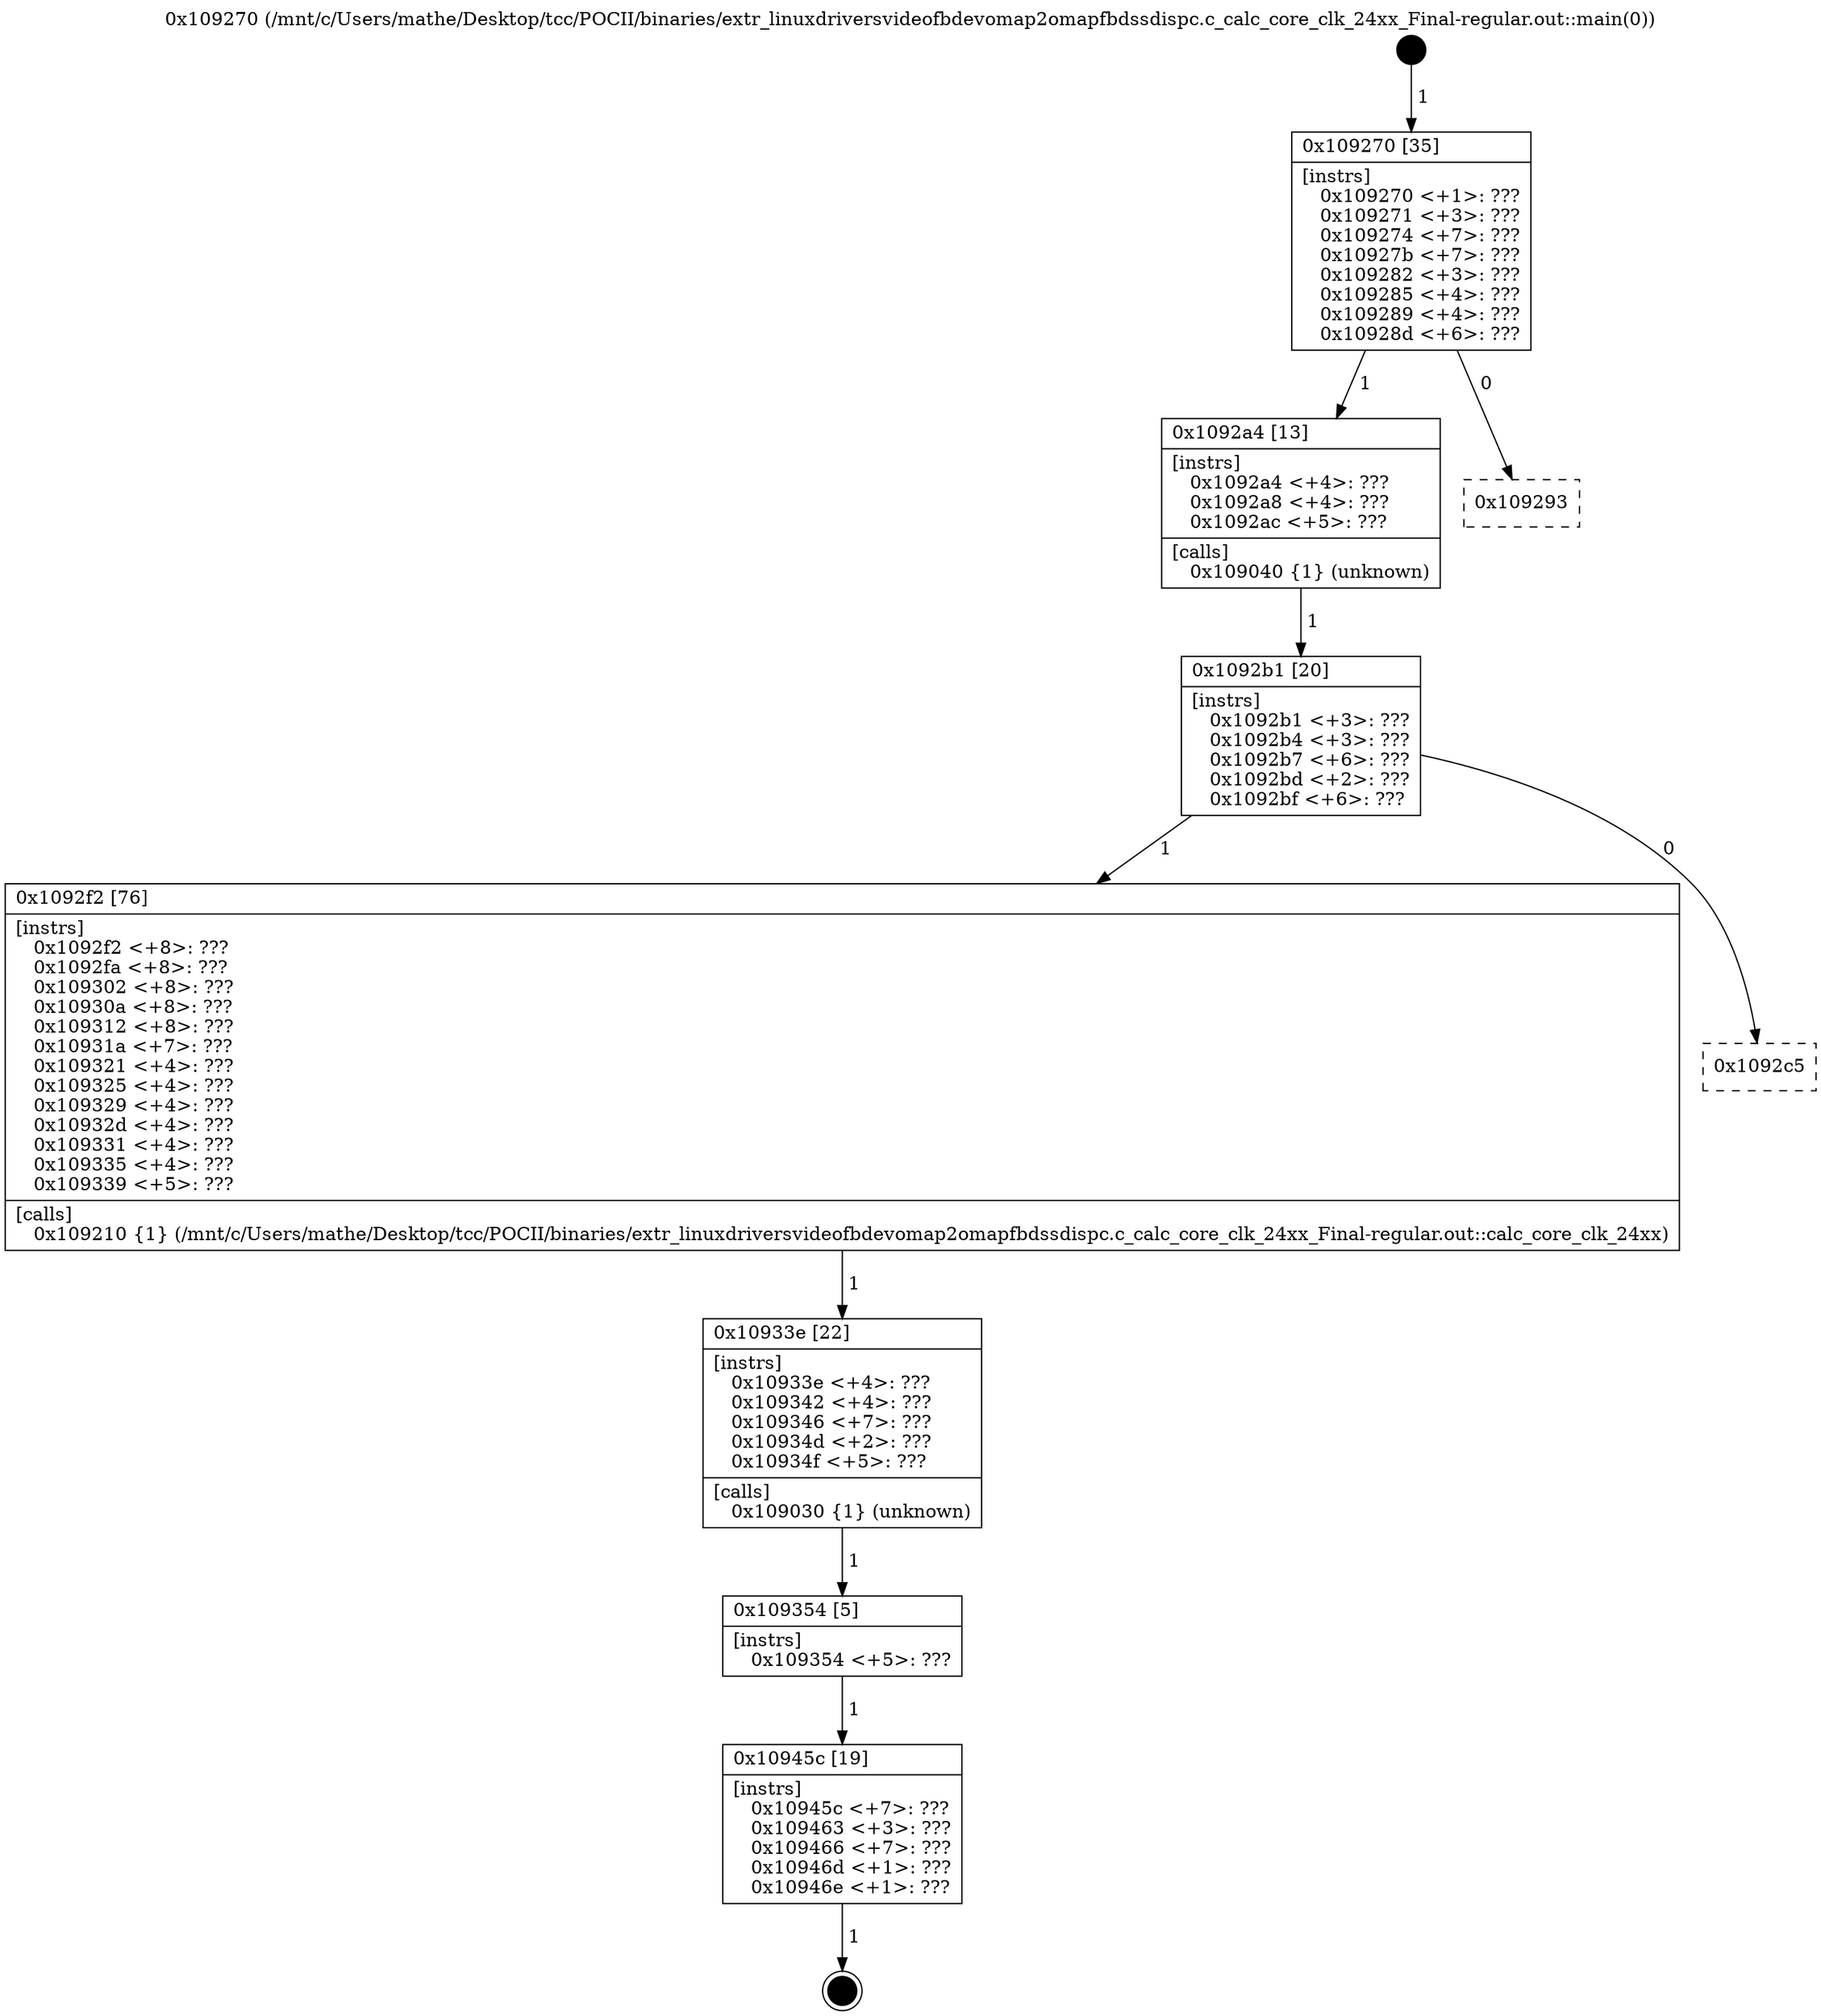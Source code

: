 digraph "0x109270" {
  label = "0x109270 (/mnt/c/Users/mathe/Desktop/tcc/POCII/binaries/extr_linuxdriversvideofbdevomap2omapfbdssdispc.c_calc_core_clk_24xx_Final-regular.out::main(0))"
  labelloc = "t"
  node[shape=record]

  Entry [label="",width=0.3,height=0.3,shape=circle,fillcolor=black,style=filled]
  "0x109270" [label="{
     0x109270 [35]\l
     | [instrs]\l
     &nbsp;&nbsp;0x109270 \<+1\>: ???\l
     &nbsp;&nbsp;0x109271 \<+3\>: ???\l
     &nbsp;&nbsp;0x109274 \<+7\>: ???\l
     &nbsp;&nbsp;0x10927b \<+7\>: ???\l
     &nbsp;&nbsp;0x109282 \<+3\>: ???\l
     &nbsp;&nbsp;0x109285 \<+4\>: ???\l
     &nbsp;&nbsp;0x109289 \<+4\>: ???\l
     &nbsp;&nbsp;0x10928d \<+6\>: ???\l
  }"]
  "0x1092a4" [label="{
     0x1092a4 [13]\l
     | [instrs]\l
     &nbsp;&nbsp;0x1092a4 \<+4\>: ???\l
     &nbsp;&nbsp;0x1092a8 \<+4\>: ???\l
     &nbsp;&nbsp;0x1092ac \<+5\>: ???\l
     | [calls]\l
     &nbsp;&nbsp;0x109040 \{1\} (unknown)\l
  }"]
  "0x109293" [label="{
     0x109293\l
  }", style=dashed]
  "0x1092b1" [label="{
     0x1092b1 [20]\l
     | [instrs]\l
     &nbsp;&nbsp;0x1092b1 \<+3\>: ???\l
     &nbsp;&nbsp;0x1092b4 \<+3\>: ???\l
     &nbsp;&nbsp;0x1092b7 \<+6\>: ???\l
     &nbsp;&nbsp;0x1092bd \<+2\>: ???\l
     &nbsp;&nbsp;0x1092bf \<+6\>: ???\l
  }"]
  "0x1092f2" [label="{
     0x1092f2 [76]\l
     | [instrs]\l
     &nbsp;&nbsp;0x1092f2 \<+8\>: ???\l
     &nbsp;&nbsp;0x1092fa \<+8\>: ???\l
     &nbsp;&nbsp;0x109302 \<+8\>: ???\l
     &nbsp;&nbsp;0x10930a \<+8\>: ???\l
     &nbsp;&nbsp;0x109312 \<+8\>: ???\l
     &nbsp;&nbsp;0x10931a \<+7\>: ???\l
     &nbsp;&nbsp;0x109321 \<+4\>: ???\l
     &nbsp;&nbsp;0x109325 \<+4\>: ???\l
     &nbsp;&nbsp;0x109329 \<+4\>: ???\l
     &nbsp;&nbsp;0x10932d \<+4\>: ???\l
     &nbsp;&nbsp;0x109331 \<+4\>: ???\l
     &nbsp;&nbsp;0x109335 \<+4\>: ???\l
     &nbsp;&nbsp;0x109339 \<+5\>: ???\l
     | [calls]\l
     &nbsp;&nbsp;0x109210 \{1\} (/mnt/c/Users/mathe/Desktop/tcc/POCII/binaries/extr_linuxdriversvideofbdevomap2omapfbdssdispc.c_calc_core_clk_24xx_Final-regular.out::calc_core_clk_24xx)\l
  }"]
  "0x1092c5" [label="{
     0x1092c5\l
  }", style=dashed]
  "0x10933e" [label="{
     0x10933e [22]\l
     | [instrs]\l
     &nbsp;&nbsp;0x10933e \<+4\>: ???\l
     &nbsp;&nbsp;0x109342 \<+4\>: ???\l
     &nbsp;&nbsp;0x109346 \<+7\>: ???\l
     &nbsp;&nbsp;0x10934d \<+2\>: ???\l
     &nbsp;&nbsp;0x10934f \<+5\>: ???\l
     | [calls]\l
     &nbsp;&nbsp;0x109030 \{1\} (unknown)\l
  }"]
  "0x109354" [label="{
     0x109354 [5]\l
     | [instrs]\l
     &nbsp;&nbsp;0x109354 \<+5\>: ???\l
  }"]
  "0x10945c" [label="{
     0x10945c [19]\l
     | [instrs]\l
     &nbsp;&nbsp;0x10945c \<+7\>: ???\l
     &nbsp;&nbsp;0x109463 \<+3\>: ???\l
     &nbsp;&nbsp;0x109466 \<+7\>: ???\l
     &nbsp;&nbsp;0x10946d \<+1\>: ???\l
     &nbsp;&nbsp;0x10946e \<+1\>: ???\l
  }"]
  Exit [label="",width=0.3,height=0.3,shape=circle,fillcolor=black,style=filled,peripheries=2]
  Entry -> "0x109270" [label=" 1"]
  "0x109270" -> "0x1092a4" [label=" 1"]
  "0x109270" -> "0x109293" [label=" 0"]
  "0x1092a4" -> "0x1092b1" [label=" 1"]
  "0x1092b1" -> "0x1092f2" [label=" 1"]
  "0x1092b1" -> "0x1092c5" [label=" 0"]
  "0x1092f2" -> "0x10933e" [label=" 1"]
  "0x10933e" -> "0x109354" [label=" 1"]
  "0x109354" -> "0x10945c" [label=" 1"]
  "0x10945c" -> Exit [label=" 1"]
}

